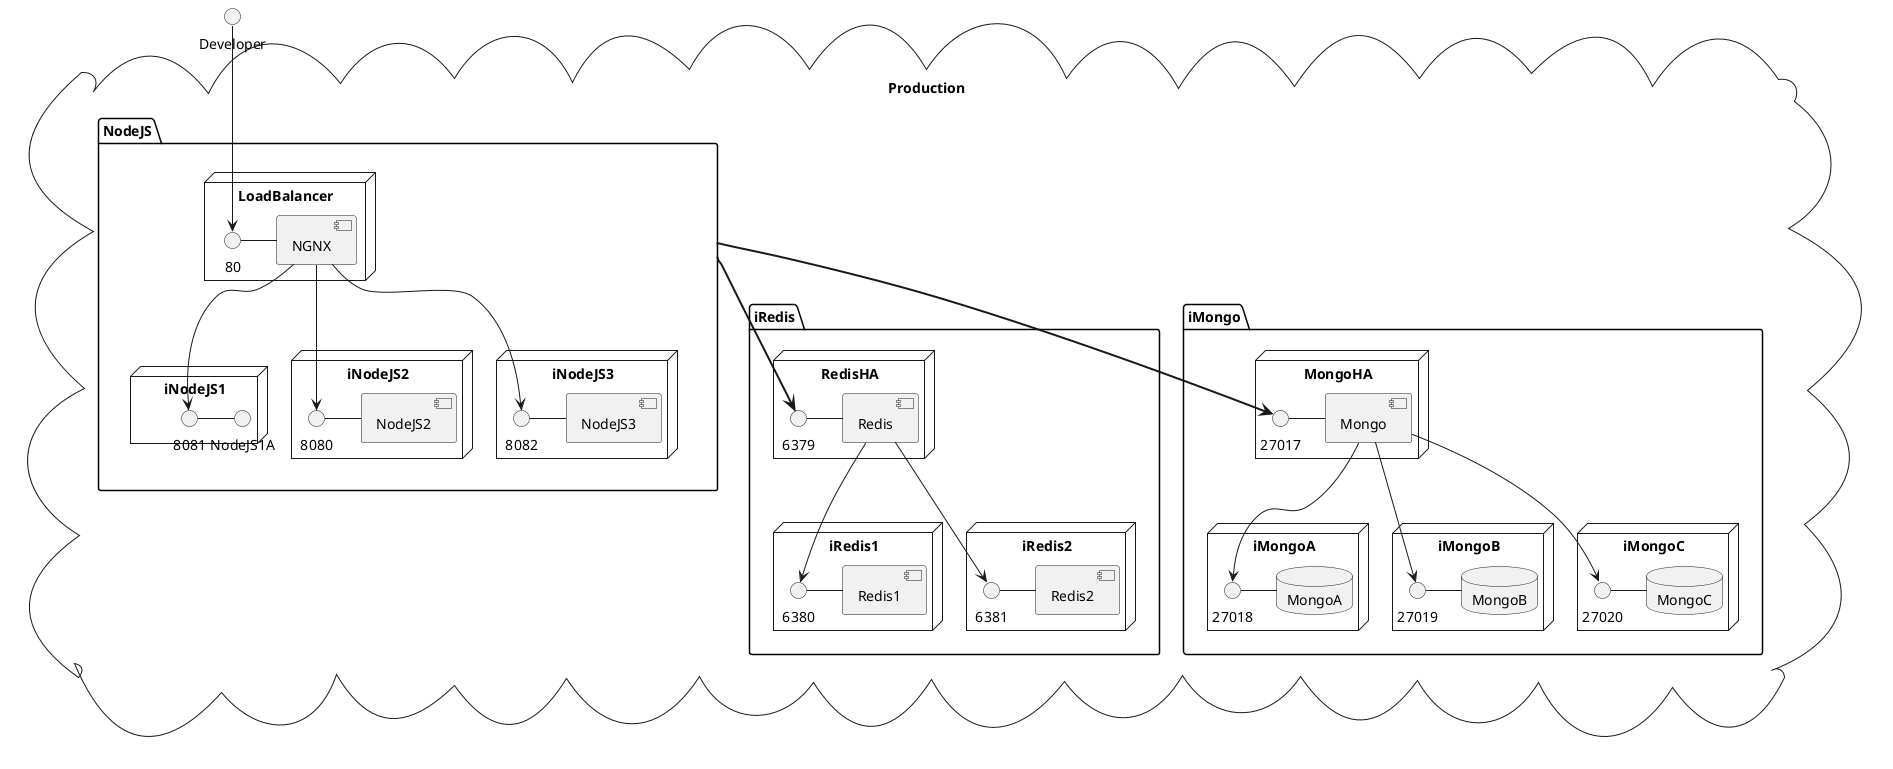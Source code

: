 @startuml
cloud Production {
    package NodeJS {
        node LoadBalancer {
          component NGNX
          80 - NGNX
        }
        node iNodeJS1 {
          8081 - NodeJS1A
        }
        node iNodeJS2 {
          component NodeJS2
          8080 - NodeJS2
        }
        node iNodeJS3 {
          component NodeJS3
          8082 - NodeJS3
        }
        NGNX --> 8082
        NGNX --> 8081
        NGNX --> 8080
    }
    package iRedis {
      node RedisHA {
          component Redis
          6379 - Redis
      }
      node iRedis1 {
          component Redis1
          6380 - Redis1
      }
      node iRedis2 {
          component Redis2
          6381 - Redis2
      }
      Redis --> 6380
      Redis --> 6381
    }
    package iMongo {
      node MongoHA {
        component Mongo
        27017 - Mongo
      }
      node iMongoA {
         database MongoA
         27018 - MongoA
      }
      node iMongoB {
         database MongoB
         27019 - MongoB
      }
      node iMongoC {
         database MongoC
         27020 - MongoC
      }
      Mongo --> 27018
      Mongo --> 27019
      Mongo --> 27020
    }
    NodeJS ==> 6379
    NodeJS ==> 27017
}
Developer --> 80
@enduml

